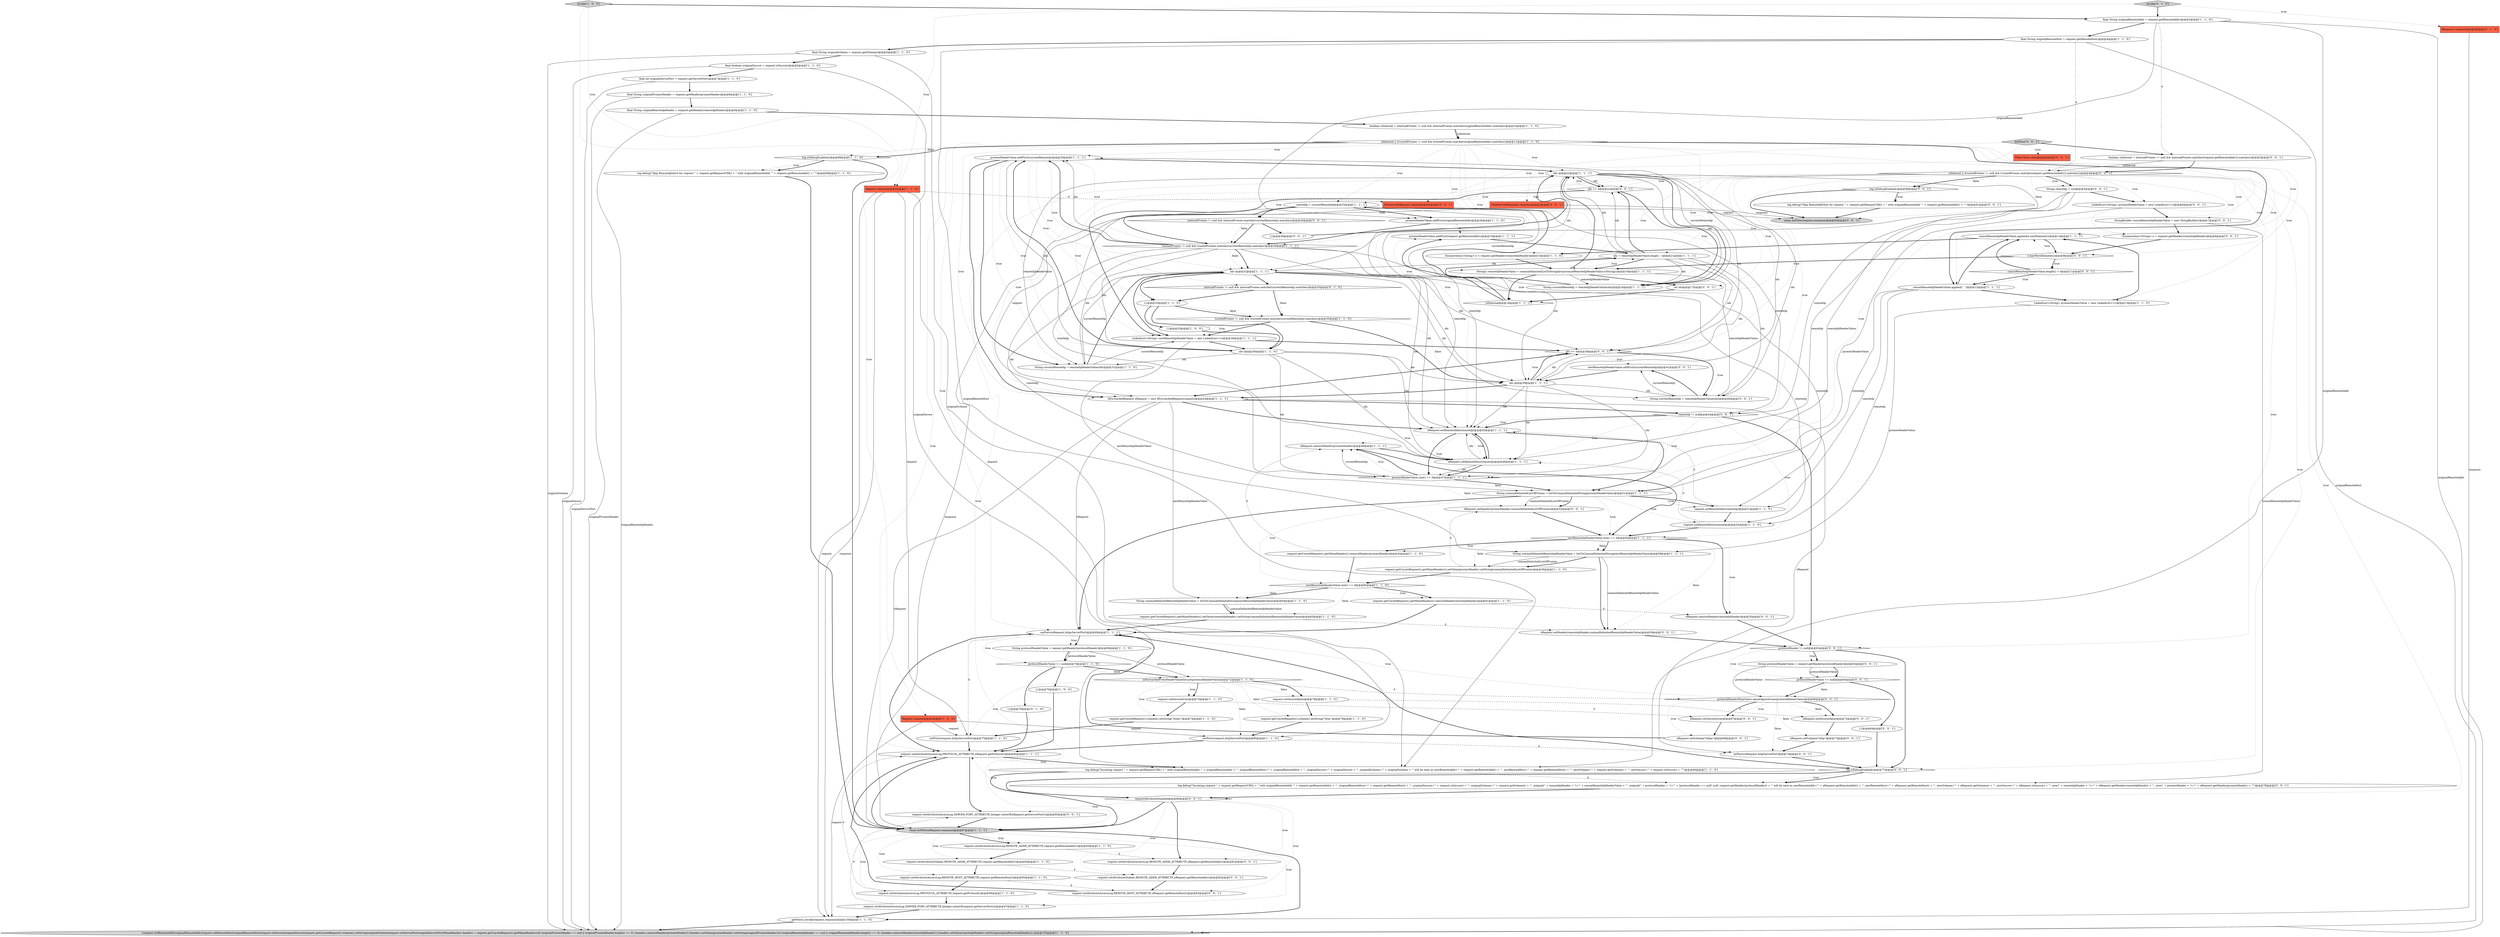 digraph {
28 [style = filled, label = "newRemoteIpHeaderValue.size() == 0@@@60@@@['1', '1', '0']", fillcolor = white, shape = diamond image = "AAA0AAABBB1BBB"];
67 [style = filled, label = "LinkedList<String> newRemoteIpHeaderValue = new LinkedList<>()@@@36@@@['1', '1', '1']", fillcolor = white, shape = ellipse image = "AAA0AAABBB1BBB"];
0 [style = filled, label = "request.setSecure(false)@@@78@@@['1', '1', '0']", fillcolor = white, shape = ellipse image = "AAA0AAABBB1BBB"];
91 [style = filled, label = "internalProxies != null && internalProxies.matcher(currentRemoteIp).matches()@@@26@@@['0', '0', '1']", fillcolor = white, shape = diamond image = "AAA0AAABBB3BBB"];
27 [style = filled, label = "isForwardedProtoHeaderValueSecure(protocolHeaderValue)@@@72@@@['1', '1', '0']", fillcolor = white, shape = diamond image = "AAA0AAABBB1BBB"];
99 [style = filled, label = "protocolHeaderValue == null@@@64@@@['0', '0', '1']", fillcolor = white, shape = diamond image = "AAA0AAABBB3BBB"];
77 [style = filled, label = "protocolHeader != null@@@62@@@['0', '0', '1']", fillcolor = white, shape = diamond image = "AAA0AAABBB3BBB"];
108 [style = filled, label = "request.setAttribute(Globals.REMOTE_ADDR_ATTRIBUTE,xRequest.getRemoteAddr())@@@82@@@['0', '0', '1']", fillcolor = white, shape = ellipse image = "AAA0AAABBB3BBB"];
59 [style = filled, label = "xRequest.setRemoteAddr(remoteIp)@@@45@@@['1', '1', '1']", fillcolor = white, shape = ellipse image = "AAA0AAABBB1BBB"];
107 [style = filled, label = "chain.doFilter(request,response)@@@93@@@['0', '0', '1']", fillcolor = lightgray, shape = ellipse image = "AAA0AAABBB3BBB"];
39 [style = filled, label = "request.setAttribute(Globals.REMOTE_ADDR_ATTRIBUTE,request.getRemoteAddr())@@@94@@@['1', '1', '0']", fillcolor = white, shape = ellipse image = "AAA0AAABBB1BBB"];
23 [style = filled, label = "XForwardedRequest xRequest = new XForwardedRequest(request)@@@43@@@['1', '1', '1']", fillcolor = white, shape = ellipse image = "AAA0AAABBB1BBB"];
5 [style = filled, label = "idx--@@@32@@@['1', '1', '1']", fillcolor = white, shape = ellipse image = "AAA0AAABBB1BBB"];
104 [style = filled, label = "LinkedList<String> proxiesHeaderValue = new LinkedList<>()@@@6@@@['0', '0', '1']", fillcolor = white, shape = ellipse image = "AAA0AAABBB3BBB"];
88 [style = filled, label = "request.setAttribute(AccessLog.SERVER_PORT_ATTRIBUTE,Integer.valueOf(xRequest.getServerPort()))@@@85@@@['0', '0', '1']", fillcolor = white, shape = ellipse image = "AAA0AAABBB3BBB"];
84 [style = filled, label = "int idx@@@17@@@['0', '0', '1']", fillcolor = white, shape = ellipse image = "AAA0AAABBB3BBB"];
54 [style = filled, label = "{}@@@33@@@['1', '1', '0']", fillcolor = white, shape = ellipse image = "AAA0AAABBB1BBB"];
62 [style = filled, label = "xRequest.removeHeader(proxiesHeader)@@@48@@@['1', '1', '1']", fillcolor = white, shape = ellipse image = "AAA0AAABBB1BBB"];
42 [style = filled, label = "String commaDelimitedRemoteIpHeaderValue = listToCommaDelimitedString(newRemoteIpHeaderValue)@@@58@@@['1', '1', '1']", fillcolor = white, shape = ellipse image = "AAA0AAABBB1BBB"];
2 [style = filled, label = "request.getCoyoteRequest().getMimeHeaders().removeHeader(remoteIpHeader)@@@61@@@['1', '1', '0']", fillcolor = white, shape = ellipse image = "AAA0AAABBB1BBB"];
66 [style = filled, label = "log.debug(\"Incoming request \" + request.getRequestURI() + \" with originalRemoteAddr '\" + originalRemoteAddr + \"', originalRemoteHost='\" + originalRemoteHost + \"', originalSecure='\" + originalSecure + \"', originalScheme='\" + originalScheme + \"' will be seen as newRemoteAddr='\" + request.getRemoteAddr() + \"', newRemoteHost='\" + request.getRemoteHost() + \"', newScheme='\" + request.getScheme() + \"', newSecure='\" + request.isSecure() + \"'\")@@@84@@@['1', '1', '0']", fillcolor = white, shape = ellipse image = "AAA0AAABBB1BBB"];
86 [style = filled, label = "newRemoteIpHeaderValue.addFirst(currentRemoteIp)@@@41@@@['0', '0', '1']", fillcolor = white, shape = ellipse image = "AAA0AAABBB3BBB"];
46 [style = filled, label = "request.setAttribute(AccessLog.SERVER_PORT_ATTRIBUTE,Integer.valueOf(request.getServerPort()))@@@97@@@['1', '1', '0']", fillcolor = white, shape = ellipse image = "AAA0AAABBB1BBB"];
58 [style = filled, label = "proxiesHeaderValue.size() == 0@@@47@@@['1', '1', '1']", fillcolor = white, shape = diamond image = "AAA0AAABBB1BBB"];
118 [style = filled, label = "xRequest.setScheme(\"http\")@@@73@@@['0', '0', '1']", fillcolor = white, shape = ellipse image = "AAA0AAABBB3BBB"];
10 [style = filled, label = "final int originalServerPort = request.getServerPort()@@@7@@@['1', '1', '0']", fillcolor = white, shape = ellipse image = "AAA0AAABBB1BBB"];
12 [style = filled, label = "request.getCoyoteRequest().getMimeHeaders().setValue(remoteIpHeader).setString(commaDelimitedRemoteIpHeaderValue)@@@65@@@['1', '1', '0']", fillcolor = white, shape = ellipse image = "AAA0AAABBB1BBB"];
49 [style = filled, label = "trustedProxies != null && trustedProxies.matcher(currentRemoteIp).matches()@@@35@@@['1', '1', '0']", fillcolor = white, shape = diamond image = "AAA0AAABBB1BBB"];
90 [style = filled, label = "xRequest.setSecure(false)@@@72@@@['0', '0', '1']", fillcolor = white, shape = ellipse image = "AAA0AAABBB3BBB"];
33 [style = filled, label = "{}@@@33@@@['1', '0', '0']", fillcolor = white, shape = ellipse image = "AAA0AAABBB1BBB"];
44 [style = filled, label = "proxiesHeaderValue.addFirst(originalRemoteAddr)@@@26@@@['1', '1', '0']", fillcolor = white, shape = ellipse image = "AAA0AAABBB1BBB"];
71 [style = filled, label = "proxiesHeaderValue.addFirst(currentRemoteIp)@@@29@@@['1', '1', '1']", fillcolor = white, shape = ellipse image = "AAA0AAABBB1BBB"];
117 [style = filled, label = "{}@@@64@@@['0', '0', '1']", fillcolor = white, shape = ellipse image = "AAA0AAABBB3BBB"];
53 [style = filled, label = "request.getCoyoteRequest().scheme().setString(\"http\")@@@79@@@['1', '1', '0']", fillcolor = white, shape = ellipse image = "AAA0AAABBB1BBB"];
31 [style = filled, label = "request.setAttribute(AccessLog.PROTOCOL_ATTRIBUTE,xRequest.getProtocol())@@@84@@@['1', '1', '1']", fillcolor = white, shape = ellipse image = "AAA0AAABBB1BBB"];
83 [style = filled, label = "protocolHeaderHttpsValue.equalsIgnoreCase(protocolHeaderValue)@@@66@@@['0', '0', '1']", fillcolor = white, shape = diamond image = "AAA0AAABBB3BBB"];
34 [style = filled, label = "log.debug(\"Skip RemoteIpValve for request \" + request.getRequestURI() + \" with originalRemoteAddr '\" + request.getRemoteAddr() + \"'\")@@@89@@@['1', '1', '0']", fillcolor = white, shape = ellipse image = "AAA0AAABBB1BBB"];
103 [style = filled, label = "String remoteIp = null@@@5@@@['0', '0', '1']", fillcolor = white, shape = ellipse image = "AAA0AAABBB3BBB"];
43 [style = filled, label = "request.setRemoteHost(remoteIp)@@@52@@@['1', '1', '0']", fillcolor = white, shape = ellipse image = "AAA0AAABBB1BBB"];
97 [style = filled, label = "log.isDebugEnabled()@@@77@@@['0', '0', '1']", fillcolor = white, shape = diamond image = "AAA0AAABBB3BBB"];
22 [style = filled, label = "idx--@@@39@@@['1', '1', '1']", fillcolor = white, shape = ellipse image = "AAA0AAABBB1BBB"];
38 [style = filled, label = "setPorts(xRequest,httpsServerPort)@@@69@@@['1', '1', '1']", fillcolor = white, shape = ellipse image = "AAA0AAABBB1BBB"];
52 [style = filled, label = "String currentRemoteIp = remoteIpHeaderValue(idx(@@@31@@@['1', '1', '0']", fillcolor = white, shape = ellipse image = "AAA0AAABBB1BBB"];
119 [style = filled, label = "String currentRemoteIp = remoteIpHeaderValue(idx(@@@40@@@['0', '0', '1']", fillcolor = white, shape = ellipse image = "AAA0AAABBB3BBB"];
18 [style = filled, label = "request.setAttribute(AccessLog.PROTOCOL_ATTRIBUTE,request.getProtocol())@@@96@@@['1', '1', '0']", fillcolor = white, shape = ellipse image = "AAA0AAABBB1BBB"];
30 [style = filled, label = "protocolHeaderValue == null@@@70@@@['1', '1', '0']", fillcolor = white, shape = diamond image = "AAA0AAABBB1BBB"];
114 [style = filled, label = "log.debug(\"Incoming request \" + request.getRequestURI() + \" with originalRemoteAddr '\" + request.getRemoteAddr() + \"', originalRemoteHost='\" + request.getRemoteHost() + \"', originalSecure='\" + request.isSecure() + \"', originalScheme='\" + request.getScheme() + \"', original(\" + remoteIpHeader + \"(='\" + concatRemoteIpHeaderValue + \"', original(\" + protocolHeader + \"(='\" + (protocolHeader == null? null: request.getHeader(protocolHeader)) + \"' will be seen as newRemoteAddr='\" + xRequest.getRemoteAddr() + \"', newRemoteHost='\" + xRequest.getRemoteHost() + \"', newScheme='\" + xRequest.getScheme() + \"', newSecure='\" + xRequest.isSecure() + \"', new(\" + remoteIpHeader + \"(='\" + xRequest.getHeader(remoteIpHeader) + \"', new(\" + proxiesHeader + \"(='\" + xRequest.getHeader(proxiesHeader) + \"'\")@@@78@@@['0', '0', '1']", fillcolor = white, shape = ellipse image = "AAA0AAABBB3BBB"];
9 [style = filled, label = "request.getCoyoteRequest().scheme().setString(\"https\")@@@74@@@['1', '1', '0']", fillcolor = white, shape = ellipse image = "AAA0AAABBB1BBB"];
15 [style = filled, label = "String(( remoteIpHeaderValue = commaDelimitedListToStringArray(concatRemoteIpHeaderValue.toString())@@@16@@@['1', '1', '1']", fillcolor = white, shape = ellipse image = "AAA0AAABBB1BBB"];
45 [style = filled, label = "Enumeration<String> e = request.getHeaders(remoteIpHeader)@@@15@@@['1', '1', '0']", fillcolor = white, shape = ellipse image = "AAA0AAABBB1BBB"];
74 [style = filled, label = "Response response@@@2@@@['0', '1', '0']", fillcolor = tomato, shape = box image = "AAA0AAABBB2BBB"];
105 [style = filled, label = "setPorts(xRequest,httpServerPort)@@@74@@@['0', '0', '1']", fillcolor = white, shape = ellipse image = "AAA0AAABBB3BBB"];
113 [style = filled, label = "HttpServletResponse response@@@2@@@['0', '0', '1']", fillcolor = tomato, shape = box image = "AAA0AAABBB3BBB"];
3 [style = filled, label = "{}@@@70@@@['1', '0', '0']", fillcolor = white, shape = ellipse image = "AAA0AAABBB1BBB"];
56 [style = filled, label = "xRequest.setRemoteHost(remoteIp)@@@46@@@['1', '1', '1']", fillcolor = white, shape = ellipse image = "AAA0AAABBB1BBB"];
16 [style = filled, label = "request.setAttribute(AccessLog.REMOTE_HOST_ATTRIBUTE,request.getRemoteHost())@@@95@@@['1', '1', '0']", fillcolor = white, shape = ellipse image = "AAA0AAABBB1BBB"];
6 [style = filled, label = "String commaDelimitedListOfProxies = listToCommaDelimitedString(proxiesHeaderValue)@@@51@@@['1', '1', '1']", fillcolor = white, shape = ellipse image = "AAA0AAABBB1BBB"];
73 [style = filled, label = "{}@@@70@@@['0', '1', '0']", fillcolor = white, shape = ellipse image = "AAA0AAABBB2BBB"];
57 [style = filled, label = "setPorts(request,httpServerPort)@@@80@@@['1', '1', '0']", fillcolor = white, shape = ellipse image = "AAA0AAABBB1BBB"];
7 [style = filled, label = "invoke['1', '0', '0']", fillcolor = lightgray, shape = diamond image = "AAA0AAABBB1BBB"];
109 [style = filled, label = "concatRemoteIpHeaderValue.length() > 0@@@11@@@['0', '0', '1']", fillcolor = white, shape = diamond image = "AAA0AAABBB3BBB"];
72 [style = filled, label = "request.getCoyoteRequest().getMimeHeaders().removeHeader(proxiesHeader)@@@54@@@['1', '1', '0']", fillcolor = white, shape = ellipse image = "AAA0AAABBB1BBB"];
89 [style = filled, label = "remoteIp != null@@@44@@@['0', '0', '1']", fillcolor = white, shape = diamond image = "AAA0AAABBB3BBB"];
106 [style = filled, label = "boolean isInternal = internalProxies != null && internalProxies.matcher(request.getRemoteAddr()).matches()@@@3@@@['0', '0', '1']", fillcolor = white, shape = ellipse image = "AAA0AAABBB3BBB"];
85 [style = filled, label = "String protocolHeaderValue = request.getHeader(protocolHeader)@@@63@@@['0', '0', '1']", fillcolor = white, shape = ellipse image = "AAA0AAABBB3BBB"];
32 [style = filled, label = "request.setAttribute(AccessLog.REMOTE_ADDR_ATTRIBUTE,request.getRemoteAddr())@@@93@@@['1', '1', '0']", fillcolor = white, shape = ellipse image = "AAA0AAABBB1BBB"];
94 [style = filled, label = "request.setAttribute(AccessLog.REMOTE_HOST_ATTRIBUTE,xRequest.getRemoteHost())@@@83@@@['0', '0', '1']", fillcolor = white, shape = ellipse image = "AAA0AAABBB3BBB"];
82 [style = filled, label = "idx >= 0@@@38@@@['0', '0', '1']", fillcolor = white, shape = diamond image = "AAA0AAABBB3BBB"];
115 [style = filled, label = "HttpServletRequest request@@@2@@@['0', '0', '1']", fillcolor = tomato, shape = box image = "AAA0AAABBB3BBB"];
26 [style = filled, label = "request.setRemoteAddr(remoteIp)@@@51@@@['1', '1', '0']", fillcolor = white, shape = ellipse image = "AAA0AAABBB1BBB"];
102 [style = filled, label = "{}@@@26@@@['0', '0', '1']", fillcolor = white, shape = ellipse image = "AAA0AAABBB3BBB"];
19 [style = filled, label = "remoteIp = currentRemoteIp@@@25@@@['1', '1', '1']", fillcolor = white, shape = ellipse image = "AAA0AAABBB1BBB"];
41 [style = filled, label = "idx = remoteIpHeaderValue.length - 1@@@21@@@['1', '1', '1']", fillcolor = white, shape = ellipse image = "AAA0AAABBB1BBB"];
40 [style = filled, label = "log.isDebugEnabled()@@@88@@@['1', '1', '0']", fillcolor = white, shape = diamond image = "AAA0AAABBB1BBB"];
112 [style = filled, label = "doFilter['0', '0', '1']", fillcolor = lightgray, shape = diamond image = "AAA0AAABBB3BBB"];
76 [style = filled, label = "internalProxies != null && internalProxies.matcher(currentRemoteIp).matches()@@@33@@@['0', '1', '0']", fillcolor = white, shape = diamond image = "AAA0AAABBB2BBB"];
79 [style = filled, label = "Enumeration<String> e = request.getHeaders(remoteIpHeader)@@@8@@@['0', '0', '1']", fillcolor = white, shape = ellipse image = "AAA0AAABBB3BBB"];
80 [style = filled, label = "xRequest.setHeader(proxiesHeader,commaDelimitedListOfProxies)@@@52@@@['0', '0', '1']", fillcolor = white, shape = ellipse image = "AAA0AAABBB3BBB"];
111 [style = filled, label = "e.hasMoreElements()@@@9@@@['0', '0', '1']", fillcolor = white, shape = diamond image = "AAA0AAABBB3BBB"];
37 [style = filled, label = "concatRemoteIpHeaderValue.append(e.nextElement())@@@14@@@['1', '1', '1']", fillcolor = white, shape = ellipse image = "AAA0AAABBB1BBB"];
63 [style = filled, label = "setPorts(request,httpsServerPort)@@@75@@@['1', '1', '0']", fillcolor = white, shape = ellipse image = "AAA0AAABBB1BBB"];
20 [style = filled, label = "proxiesHeaderValue.addFirst(request.getRemoteAddr())@@@19@@@['1', '1', '1']", fillcolor = white, shape = ellipse image = "AAA0AAABBB1BBB"];
50 [style = filled, label = "String protocolHeaderValue = request.getHeader(protocolHeader)@@@69@@@['1', '1', '0']", fillcolor = white, shape = ellipse image = "AAA0AAABBB1BBB"];
110 [style = filled, label = "idx >= 0@@@22@@@['0', '0', '1']", fillcolor = white, shape = diamond image = "AAA0AAABBB3BBB"];
95 [style = filled, label = "xRequest.setScheme(\"https\")@@@68@@@['0', '0', '1']", fillcolor = white, shape = ellipse image = "AAA0AAABBB3BBB"];
51 [style = filled, label = "Request request@@@2@@@['1', '1', '0']", fillcolor = tomato, shape = box image = "AAA0AAABBB1BBB"];
21 [style = filled, label = "request.getCoyoteRequest().getMimeHeaders().setValue(proxiesHeader).setString(commaDelimitedListOfProxies)@@@58@@@['1', '1', '0']", fillcolor = white, shape = ellipse image = "AAA0AAABBB1BBB"];
116 [style = filled, label = "log.debug(\"Skip RemoteIpFilter for request \" + request.getRequestURI() + \" with originalRemoteAddr '\" + request.getRemoteAddr() + \"'\")@@@91@@@['0', '0', '1']", fillcolor = white, shape = ellipse image = "AAA0AAABBB3BBB"];
25 [style = filled, label = "final boolean originalSecure = request.isSecure()@@@6@@@['1', '1', '0']", fillcolor = white, shape = ellipse image = "AAA0AAABBB1BBB"];
78 [style = filled, label = "log.isDebugEnabled()@@@90@@@['0', '0', '1']", fillcolor = white, shape = diamond image = "AAA0AAABBB3BBB"];
4 [style = filled, label = "{request.setRemoteAddr(originalRemoteAddr)request.setRemoteHost(originalRemoteHost)request.setSecure(originalSecure)request.getCoyoteRequest().scheme().setString(originalScheme)request.setServerPort(originalServerPort)MimeHeaders headers = request.getCoyoteRequest().getMimeHeaders()if (originalProxiesHeader == null || originalProxiesHeader.length() == 0) {headers.removeHeader(proxiesHeader)}{headers.setValue(proxiesHeader).setString(originalProxiesHeader)}if (originalRemoteIpHeader == null || originalRemoteIpHeader.length() == 0) {headers.removeHeader(remoteIpHeader)}{headers.setValue(remoteIpHeader).setString(originalRemoteIpHeader)}}@@@102@@@['1', '1', '0']", fillcolor = lightgray, shape = ellipse image = "AAA0AAABBB1BBB"];
1 [style = filled, label = "newRemoteIpHeaderValue.size() == 0@@@54@@@['1', '1', '1']", fillcolor = white, shape = diamond image = "AAA0AAABBB1BBB"];
70 [style = filled, label = "request.setSecure(true)@@@73@@@['1', '1', '0']", fillcolor = white, shape = ellipse image = "AAA0AAABBB1BBB"];
68 [style = filled, label = "final String originalRemoteIpHeader = request.getHeader(remoteIpHeader)@@@9@@@['1', '1', '0']", fillcolor = white, shape = ellipse image = "AAA0AAABBB1BBB"];
13 [style = filled, label = "final String originalRemoteAddr = request.getRemoteAddr()@@@3@@@['1', '1', '0']", fillcolor = white, shape = ellipse image = "AAA0AAABBB1BBB"];
65 [style = filled, label = "final String originalScheme = request.getScheme()@@@5@@@['1', '1', '0']", fillcolor = white, shape = ellipse image = "AAA0AAABBB1BBB"];
14 [style = filled, label = "boolean isInternal = internalProxies != null && internalProxies.matcher(originalRemoteAddr).matches()@@@10@@@['1', '1', '0']", fillcolor = white, shape = ellipse image = "AAA0AAABBB1BBB"];
75 [style = filled, label = "invoke['0', '1', '0']", fillcolor = lightgray, shape = diamond image = "AAA0AAABBB2BBB"];
35 [style = filled, label = "String commaDelimitedRemoteIpHeaderValue = listToCommaDelimitedString(newRemoteIpHeaderValue)@@@64@@@['1', '1', '0']", fillcolor = white, shape = ellipse image = "AAA0AAABBB1BBB"];
92 [style = filled, label = "FilterChain chain@@@2@@@['0', '0', '1']", fillcolor = tomato, shape = box image = "AAA0AAABBB3BBB"];
60 [style = filled, label = "trustedProxies != null && trustedProxies.matcher(currentRemoteIp).matches()@@@28@@@['1', '1', '1']", fillcolor = white, shape = diamond image = "AAA0AAABBB1BBB"];
81 [style = filled, label = "isInternal || (trustedProxies != null && trustedProxies.matcher(request.getRemoteAddr()).matches())@@@4@@@['0', '0', '1']", fillcolor = white, shape = diamond image = "AAA0AAABBB3BBB"];
29 [style = filled, label = "final String originalRemoteHost = request.getRemoteHost()@@@4@@@['1', '1', '0']", fillcolor = white, shape = ellipse image = "AAA0AAABBB1BBB"];
48 [style = filled, label = "LinkedList<String> proxiesHeaderValue = new LinkedList<>()@@@13@@@['1', '1', '0']", fillcolor = white, shape = ellipse image = "AAA0AAABBB1BBB"];
100 [style = filled, label = "requestAttributesEnabled@@@80@@@['0', '0', '1']", fillcolor = white, shape = diamond image = "AAA0AAABBB3BBB"];
93 [style = filled, label = "StringBuilder concatRemoteIpHeaderValue = new StringBuilder()@@@7@@@['0', '0', '1']", fillcolor = white, shape = ellipse image = "AAA0AAABBB3BBB"];
17 [style = filled, label = "chain.doFilter(xRequest,response)@@@87@@@['1', '1', '1']", fillcolor = lightgray, shape = ellipse image = "AAA0AAABBB1BBB"];
55 [style = filled, label = "getNext().invoke(request,response)@@@100@@@['1', '1', '0']", fillcolor = white, shape = ellipse image = "AAA0AAABBB1BBB"];
87 [style = filled, label = "request.setAttribute(AccessLog.REMOTE_ADDR_ATTRIBUTE,xRequest.getRemoteAddr())@@@81@@@['0', '0', '1']", fillcolor = white, shape = ellipse image = "AAA0AAABBB3BBB"];
61 [style = filled, label = "!isInternal@@@18@@@['1', '1', '1']", fillcolor = white, shape = diamond image = "AAA0AAABBB1BBB"];
64 [style = filled, label = "isInternal || (trustedProxies != null && trustedProxies.matcher(originalRemoteAddr).matches())@@@11@@@['1', '1', '0']", fillcolor = white, shape = diamond image = "AAA0AAABBB1BBB"];
98 [style = filled, label = "xRequest.setHeader(remoteIpHeader,commaDelimitedRemoteIpHeaderValue)@@@59@@@['0', '0', '1']", fillcolor = white, shape = ellipse image = "AAA0AAABBB3BBB"];
101 [style = filled, label = "xRequest.removeHeader(remoteIpHeader)@@@55@@@['0', '0', '1']", fillcolor = white, shape = ellipse image = "AAA0AAABBB3BBB"];
8 [style = filled, label = "idx--@@@23@@@['1', '1', '1']", fillcolor = white, shape = ellipse image = "AAA0AAABBB1BBB"];
36 [style = filled, label = "Request request@@@2@@@['1', '0', '0']", fillcolor = tomato, shape = box image = "AAA0AAABBB1BBB"];
47 [style = filled, label = "final String originalProxiesHeader = request.getHeader(proxiesHeader)@@@8@@@['1', '1', '0']", fillcolor = white, shape = ellipse image = "AAA0AAABBB1BBB"];
11 [style = filled, label = "String currentRemoteIp = remoteIpHeaderValue(idx(@@@24@@@['1', '1', '1']", fillcolor = white, shape = ellipse image = "AAA0AAABBB1BBB"];
24 [style = filled, label = "concatRemoteIpHeaderValue.append(\", \")@@@12@@@['1', '1', '1']", fillcolor = white, shape = ellipse image = "AAA0AAABBB1BBB"];
96 [style = filled, label = "xRequest.setSecure(true)@@@67@@@['0', '0', '1']", fillcolor = white, shape = ellipse image = "AAA0AAABBB3BBB"];
69 [style = filled, label = "idx--@@@30@@@['1', '1', '0']", fillcolor = white, shape = ellipse image = "AAA0AAABBB1BBB"];
72->28 [style = bold, label=""];
10->47 [style = bold, label=""];
1->21 [style = dotted, label="false"];
50->27 [style = solid, label="protocolHeaderValue"];
78->116 [style = dotted, label="true"];
13->106 [style = dashed, label="0"];
22->56 [style = solid, label="idx"];
58->80 [style = dotted, label="false"];
42->21 [style = bold, label=""];
88->17 [style = bold, label=""];
8->11 [style = solid, label="idx"];
104->93 [style = bold, label=""];
59->56 [style = dotted, label="true"];
82->86 [style = dotted, label="true"];
59->58 [style = dotted, label="true"];
29->66 [style = solid, label="originalRemoteHost"];
103->89 [style = solid, label="remoteIp"];
51->55 [style = solid, label="request"];
5->119 [style = solid, label="idx"];
0->53 [style = bold, label=""];
17->46 [style = dotted, label="true"];
51->115 [style = dashed, label="0"];
8->110 [style = solid, label="idx"];
45->15 [style = bold, label=""];
81->61 [style = dotted, label="true"];
111->109 [style = bold, label=""];
71->8 [style = bold, label=""];
18->46 [style = bold, label=""];
82->119 [style = bold, label=""];
93->114 [style = solid, label="concatRemoteIpHeaderValue"];
19->59 [style = solid, label="remoteIp"];
71->23 [style = bold, label=""];
31->66 [style = bold, label=""];
71->52 [style = dotted, label="true"];
85->99 [style = solid, label="protocolHeaderValue"];
36->63 [style = solid, label="request"];
10->4 [style = solid, label="originalServerPort"];
112->106 [style = bold, label=""];
64->24 [style = bold, label=""];
60->52 [style = solid, label="idx"];
82->22 [style = dotted, label="true"];
60->71 [style = bold, label=""];
38->31 [style = bold, label=""];
43->1 [style = bold, label=""];
60->5 [style = bold, label=""];
18->31 [style = dashed, label="0"];
27->63 [style = dotted, label="true"];
65->66 [style = solid, label="originalScheme"];
35->12 [style = solid, label="commaDelimitedRemoteIpHeaderValue"];
23->105 [style = solid, label="xRequest"];
64->71 [style = dotted, label="true"];
64->19 [style = dotted, label="true"];
23->59 [style = bold, label=""];
52->5 [style = solid, label="currentRemoteIp"];
103->104 [style = bold, label=""];
96->95 [style = bold, label=""];
22->58 [style = solid, label="idx"];
61->20 [style = dotted, label="true"];
62->1 [style = bold, label=""];
69->52 [style = solid, label="idx"];
5->76 [style = bold, label=""];
53->57 [style = bold, label=""];
89->59 [style = dotted, label="true"];
5->67 [style = bold, label=""];
28->2 [style = dotted, label="true"];
24->6 [style = solid, label="remoteIp"];
7->36 [style = dotted, label="true"];
1->42 [style = dotted, label="false"];
81->111 [style = dotted, label="true"];
49->67 [style = bold, label=""];
60->59 [style = solid, label="idx"];
31->66 [style = dotted, label="true"];
28->2 [style = bold, label=""];
63->31 [style = bold, label=""];
15->84 [style = bold, label=""];
6->80 [style = solid, label="commaDelimitedListOfProxies"];
44->60 [style = bold, label=""];
109->24 [style = dotted, label="true"];
15->119 [style = solid, label="remoteIpHeaderValue"];
13->4 [style = solid, label="originalRemoteAddr"];
16->18 [style = bold, label=""];
51->57 [style = solid, label="request"];
81->17 [style = dotted, label="true"];
57->31 [style = bold, label=""];
15->61 [style = dotted, label="true"];
19->89 [style = solid, label="remoteIp"];
64->31 [style = dotted, label="true"];
28->12 [style = dotted, label="false"];
65->25 [style = bold, label=""];
113->107 [style = solid, label="response"];
75->13 [style = bold, label=""];
98->77 [style = bold, label=""];
84->61 [style = bold, label=""];
8->58 [style = solid, label="remoteIpHeaderValue"];
22->23 [style = bold, label=""];
49->22 [style = dotted, label="false"];
81->67 [style = dotted, label="true"];
110->11 [style = dotted, label="true"];
8->82 [style = solid, label="idx"];
42->98 [style = solid, label="commaDelimitedRemoteIpHeaderValue"];
71->76 [style = dotted, label="true"];
22->119 [style = solid, label="idx"];
49->67 [style = dotted, label="true"];
110->67 [style = bold, label=""];
81->104 [style = dotted, label="true"];
25->4 [style = solid, label="originalSecure"];
100->31 [style = dotted, label="true"];
69->56 [style = solid, label="idx"];
14->64 [style = bold, label=""];
5->43 [style = solid, label="remoteIp"];
64->6 [style = dotted, label="true"];
110->11 [style = bold, label=""];
112->92 [style = dotted, label="true"];
5->54 [style = bold, label=""];
60->58 [style = solid, label="idx"];
40->34 [style = dotted, label="true"];
9->63 [style = bold, label=""];
6->80 [style = bold, label=""];
119->86 [style = bold, label=""];
100->87 [style = bold, label=""];
64->23 [style = dotted, label="true"];
2->38 [style = bold, label=""];
47->4 [style = solid, label="originalProxiesHeader"];
38->50 [style = bold, label=""];
8->110 [style = bold, label=""];
50->30 [style = solid, label="protocolHeaderValue"];
100->94 [style = dotted, label="true"];
62->56 [style = bold, label=""];
49->22 [style = bold, label=""];
77->97 [style = bold, label=""];
27->70 [style = dotted, label="true"];
111->109 [style = dotted, label="true"];
75->74 [style = dotted, label="true"];
36->55 [style = solid, label="request"];
5->26 [style = solid, label="remoteIp"];
72->62 [style = dashed, label="0"];
69->58 [style = solid, label="idx"];
68->4 [style = solid, label="originalRemoteIpHeader"];
30->73 [style = bold, label=""];
97->100 [style = bold, label=""];
31->17 [style = bold, label=""];
110->19 [style = dotted, label="true"];
64->37 [style = dotted, label="true"];
6->43 [style = dotted, label="true"];
2->101 [style = dashed, label="0"];
111->37 [style = dotted, label="true"];
78->107 [style = bold, label=""];
27->70 [style = bold, label=""];
91->102 [style = bold, label=""];
115->107 [style = solid, label="request"];
67->42 [style = solid, label="newRemoteIpHeaderValue"];
64->8 [style = dotted, label="true"];
81->103 [style = bold, label=""];
78->116 [style = bold, label=""];
69->71 [style = solid, label="idx"];
17->16 [style = dotted, label="true"];
64->40 [style = dotted, label="false"];
23->89 [style = bold, label=""];
6->26 [style = bold, label=""];
104->6 [style = solid, label="proxiesHeaderValue"];
19->44 [style = bold, label=""];
6->1 [style = dotted, label="true"];
51->55 [style = solid, label="response"];
38->30 [style = dotted, label="true"];
36->57 [style = solid, label="request"];
24->26 [style = solid, label="remoteIp"];
74->55 [style = solid, label="response"];
81->84 [style = dotted, label="true"];
12->98 [style = dashed, label="0"];
40->17 [style = bold, label=""];
91->60 [style = bold, label=""];
5->6 [style = solid, label="remoteIp"];
110->8 [style = dotted, label="true"];
8->119 [style = solid, label="idx"];
16->94 [style = dashed, label="0"];
1->72 [style = bold, label=""];
71->69 [style = dotted, label="true"];
1->101 [style = bold, label=""];
103->56 [style = solid, label="remoteIp"];
22->59 [style = solid, label="idx"];
54->69 [style = bold, label=""];
91->60 [style = dotted, label="false"];
21->80 [style = dashed, label="0"];
64->60 [style = dotted, label="true"];
17->32 [style = dotted, label="true"];
55->4 [style = bold, label=""];
81->89 [style = dotted, label="true"];
27->0 [style = dotted, label="false"];
67->82 [style = bold, label=""];
83->96 [style = bold, label=""];
41->11 [style = solid, label="idx"];
83->118 [style = dotted, label="false"];
58->62 [style = dotted, label="true"];
1->42 [style = bold, label=""];
20->41 [style = bold, label=""];
61->20 [style = bold, label=""];
103->59 [style = solid, label="remoteIp"];
60->71 [style = solid, label="idx"];
111->15 [style = bold, label=""];
85->83 [style = solid, label="protocolHeaderValue"];
71->5 [style = dotted, label="true"];
81->97 [style = dotted, label="true"];
115->23 [style = solid, label="request"];
41->15 [style = bold, label=""];
29->81 [style = dashed, label="0"];
119->86 [style = solid, label="currentRemoteIp"];
82->119 [style = dotted, label="true"];
25->10 [style = bold, label=""];
38->50 [style = dotted, label="true"];
7->13 [style = bold, label=""];
101->77 [style = bold, label=""];
110->91 [style = dotted, label="true"];
60->71 [style = dotted, label="true"];
58->6 [style = dotted, label="false"];
69->71 [style = bold, label=""];
46->88 [style = dashed, label="0"];
59->58 [style = bold, label=""];
15->41 [style = dotted, label="true"];
66->114 [style = dashed, label="0"];
106->81 [style = bold, label=""];
27->53 [style = dotted, label="false"];
37->111 [style = bold, label=""];
71->54 [style = dotted, label="true"];
59->62 [style = dotted, label="true"];
15->11 [style = solid, label="remoteIpHeaderValue"];
7->51 [style = dotted, label="true"];
31->88 [style = bold, label=""];
41->22 [style = solid, label="idx"];
39->16 [style = bold, label=""];
6->38 [style = bold, label=""];
83->95 [style = dotted, label="true"];
52->67 [style = solid, label="currentRemoteIp"];
5->82 [style = solid, label="idx"];
37->45 [style = bold, label=""];
77->85 [style = dotted, label="true"];
58->6 [style = bold, label=""];
109->37 [style = bold, label=""];
65->4 [style = solid, label="originalScheme"];
75->51 [style = dotted, label="true"];
1->101 [style = dotted, label="true"];
33->69 [style = bold, label=""];
19->91 [style = bold, label=""];
81->82 [style = dotted, label="true"];
27->83 [style = dashed, label="0"];
23->17 [style = solid, label="xRequest"];
76->49 [style = dotted, label="false"];
70->9 [style = bold, label=""];
22->82 [style = bold, label=""];
87->108 [style = bold, label=""];
81->15 [style = dotted, label="true"];
95->38 [style = bold, label=""];
60->5 [style = dotted, label="false"];
89->77 [style = bold, label=""];
29->65 [style = bold, label=""];
48->42 [style = solid, label="proxiesHeaderValue"];
40->34 [style = bold, label=""];
76->49 [style = bold, label=""];
52->5 [style = bold, label=""];
105->97 [style = bold, label=""];
82->23 [style = bold, label=""];
70->96 [style = dashed, label="0"];
42->21 [style = solid, label="commaDelimitedListOfProxies"];
64->48 [style = dotted, label="true"];
26->43 [style = bold, label=""];
64->11 [style = dotted, label="true"];
89->1 [style = dotted, label="true"];
24->43 [style = solid, label="remoteIp"];
54->49 [style = bold, label=""];
68->14 [style = bold, label=""];
27->57 [style = dotted, label="false"];
83->96 [style = dotted, label="true"];
42->98 [style = bold, label=""];
32->87 [style = dashed, label="0"];
56->58 [style = solid, label="idx"];
19->60 [style = bold, label=""];
32->39 [style = bold, label=""];
64->40 [style = bold, label=""];
60->69 [style = solid, label="idx"];
64->45 [style = dotted, label="true"];
89->58 [style = dotted, label="true"];
94->31 [style = bold, label=""];
1->98 [style = dotted, label="false"];
64->15 [style = dotted, label="true"];
81->100 [style = dotted, label="true"];
64->38 [style = dotted, label="true"];
30->3 [style = bold, label=""];
112->113 [style = dotted, label="true"];
44->20 [style = dashed, label="0"];
1->72 [style = dotted, label="true"];
83->38 [style = dotted, label="true"];
8->22 [style = solid, label="idx"];
14->64 [style = solid, label="isInternal"];
59->56 [style = bold, label=""];
81->103 [style = dotted, label="true"];
11->71 [style = solid, label="currentRemoteIp"];
81->107 [style = dotted, label="false"];
41->82 [style = solid, label="idx"];
56->58 [style = bold, label=""];
99->83 [style = bold, label=""];
15->61 [style = bold, label=""];
39->108 [style = dashed, label="0"];
51->63 [style = solid, label="request"];
30->27 [style = bold, label=""];
58->62 [style = bold, label=""];
54->33 [style = bold, label=""];
59->6 [style = bold, label=""];
113->17 [style = solid, label="response"];
13->29 [style = bold, label=""];
64->24 [style = dotted, label="true"];
17->39 [style = dotted, label="true"];
47->68 [style = bold, label=""];
50->30 [style = bold, label=""];
83->105 [style = dotted, label="false"];
81->23 [style = dotted, label="true"];
15->8 [style = bold, label=""];
90->118 [style = bold, label=""];
17->18 [style = dotted, label="true"];
24->37 [style = bold, label=""];
8->52 [style = solid, label="remoteIpHeaderValue"];
46->55 [style = bold, label=""];
77->99 [style = dotted, label="true"];
0->90 [style = dashed, label="0"];
116->107 [style = bold, label=""];
63->38 [style = dashed, label="0"];
100->17 [style = bold, label=""];
117->97 [style = bold, label=""];
112->115 [style = dotted, label="true"];
34->17 [style = bold, label=""];
114->100 [style = bold, label=""];
17->32 [style = bold, label=""];
57->105 [style = dashed, label="0"];
60->22 [style = solid, label="idx"];
60->56 [style = solid, label="idx"];
86->22 [style = bold, label=""];
23->35 [style = solid, label="newRemoteIpHeaderValue"];
97->114 [style = dotted, label="true"];
83->90 [style = dotted, label="false"];
13->44 [style = solid, label="originalRemoteAddr"];
100->108 [style = dotted, label="true"];
102->8 [style = bold, label=""];
56->59 [style = solid, label="idx"];
41->5 [style = solid, label="idx"];
17->55 [style = bold, label=""];
97->114 [style = bold, label=""];
13->66 [style = solid, label="originalRemoteAddr"];
41->110 [style = bold, label=""];
73->31 [style = bold, label=""];
19->44 [style = dotted, label="true"];
99->117 [style = bold, label=""];
81->41 [style = dotted, label="true"];
30->27 [style = dotted, label="false"];
100->87 [style = dotted, label="true"];
69->22 [style = solid, label="idx"];
85->99 [style = bold, label=""];
76->54 [style = bold, label=""];
6->26 [style = dotted, label="true"];
26->59 [style = dashed, label="0"];
41->110 [style = solid, label="idx"];
81->77 [style = dotted, label="true"];
108->94 [style = bold, label=""];
81->79 [style = dotted, label="true"];
19->56 [style = solid, label="remoteIp"];
81->110 [style = dotted, label="true"];
48->37 [style = bold, label=""];
80->1 [style = bold, label=""];
3->31 [style = bold, label=""];
100->88 [style = dotted, label="true"];
11->19 [style = bold, label=""];
81->93 [style = dotted, label="true"];
41->8 [style = solid, label="idx"];
8->5 [style = solid, label="idx"];
64->59 [style = dotted, label="true"];
66->17 [style = bold, label=""];
93->79 [style = bold, label=""];
24->48 [style = bold, label=""];
118->105 [style = bold, label=""];
38->97 [style = bold, label=""];
27->9 [style = dotted, label="true"];
28->35 [style = bold, label=""];
11->19 [style = solid, label="currentRemoteIp"];
67->69 [style = bold, label=""];
22->82 [style = solid, label="idx"];
61->41 [style = bold, label=""];
28->35 [style = dotted, label="false"];
89->56 [style = dotted, label="true"];
81->78 [style = dotted, label="false"];
27->0 [style = bold, label=""];
71->52 [style = bold, label=""];
6->28 [style = dotted, label="true"];
69->59 [style = solid, label="idx"];
12->38 [style = bold, label=""];
54->49 [style = dotted, label="false"];
81->78 [style = bold, label=""];
8->11 [style = bold, label=""];
83->90 [style = bold, label=""];
79->111 [style = bold, label=""];
56->59 [style = bold, label=""];
25->66 [style = solid, label="originalSecure"];
106->81 [style = solid, label="isInternal"];
89->59 [style = bold, label=""];
5->22 [style = solid, label="idx"];
41->119 [style = solid, label="idx"];
77->85 [style = bold, label=""];
35->12 [style = bold, label=""];
29->4 [style = solid, label="originalRemoteHost"];
99->83 [style = dotted, label="false"];
109->24 [style = bold, label=""];
23->38 [style = solid, label="xRequest"];
21->28 [style = bold, label=""];
58->62 [style = solid, label="currentRemoteIp"];
43->56 [style = dashed, label="0"];
}
